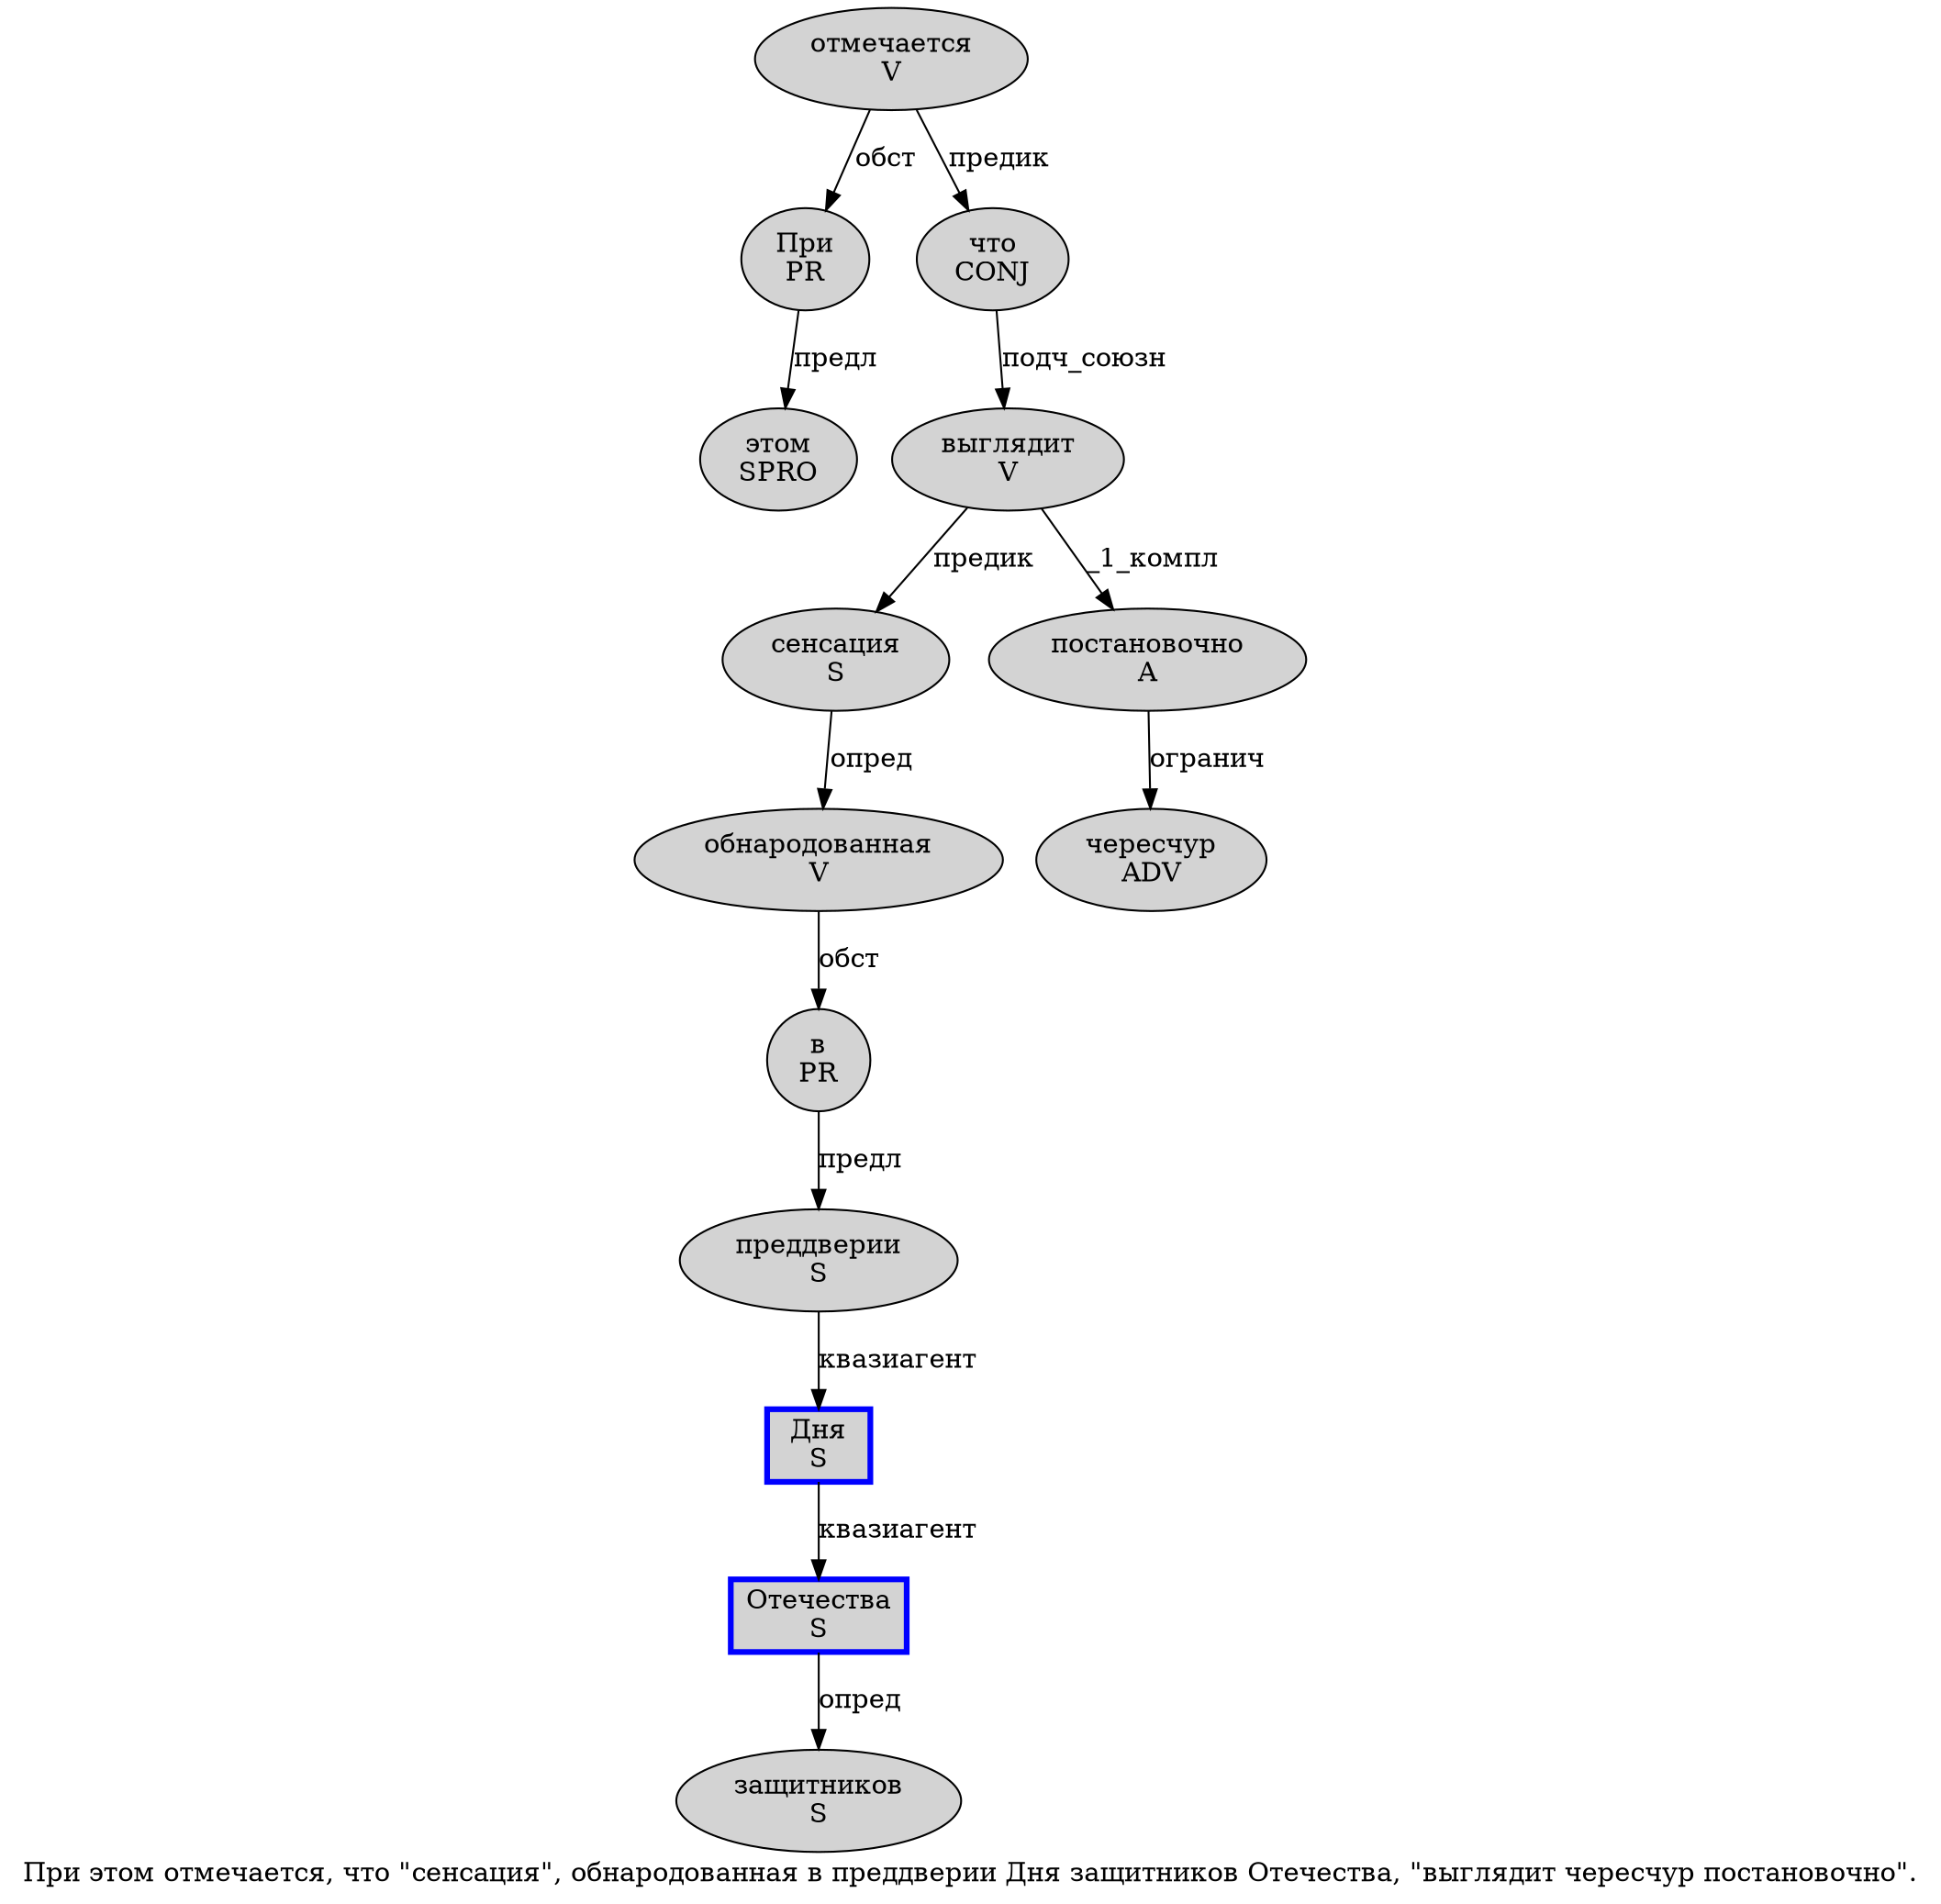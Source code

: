 digraph SENTENCE_102 {
	graph [label="При этом отмечается, что \"сенсация\", обнародованная в преддверии Дня защитников Отечества, \"выглядит чересчур постановочно\"."]
	node [style=filled]
		0 [label="При
PR" color="" fillcolor=lightgray penwidth=1 shape=ellipse]
		1 [label="этом
SPRO" color="" fillcolor=lightgray penwidth=1 shape=ellipse]
		2 [label="отмечается
V" color="" fillcolor=lightgray penwidth=1 shape=ellipse]
		4 [label="что
CONJ" color="" fillcolor=lightgray penwidth=1 shape=ellipse]
		6 [label="сенсация
S" color="" fillcolor=lightgray penwidth=1 shape=ellipse]
		9 [label="обнародованная
V" color="" fillcolor=lightgray penwidth=1 shape=ellipse]
		10 [label="в
PR" color="" fillcolor=lightgray penwidth=1 shape=ellipse]
		11 [label="преддверии
S" color="" fillcolor=lightgray penwidth=1 shape=ellipse]
		12 [label="Дня
S" color=blue fillcolor=lightgray penwidth=3 shape=box]
		13 [label="защитников
S" color="" fillcolor=lightgray penwidth=1 shape=ellipse]
		14 [label="Отечества
S" color=blue fillcolor=lightgray penwidth=3 shape=box]
		17 [label="выглядит
V" color="" fillcolor=lightgray penwidth=1 shape=ellipse]
		18 [label="чересчур
ADV" color="" fillcolor=lightgray penwidth=1 shape=ellipse]
		19 [label="постановочно
A" color="" fillcolor=lightgray penwidth=1 shape=ellipse]
			2 -> 0 [label="обст"]
			2 -> 4 [label="предик"]
			10 -> 11 [label="предл"]
			4 -> 17 [label="подч_союзн"]
			11 -> 12 [label="квазиагент"]
			9 -> 10 [label="обст"]
			0 -> 1 [label="предл"]
			17 -> 6 [label="предик"]
			17 -> 19 [label="_1_компл"]
			19 -> 18 [label="огранич"]
			14 -> 13 [label="опред"]
			12 -> 14 [label="квазиагент"]
			6 -> 9 [label="опред"]
}